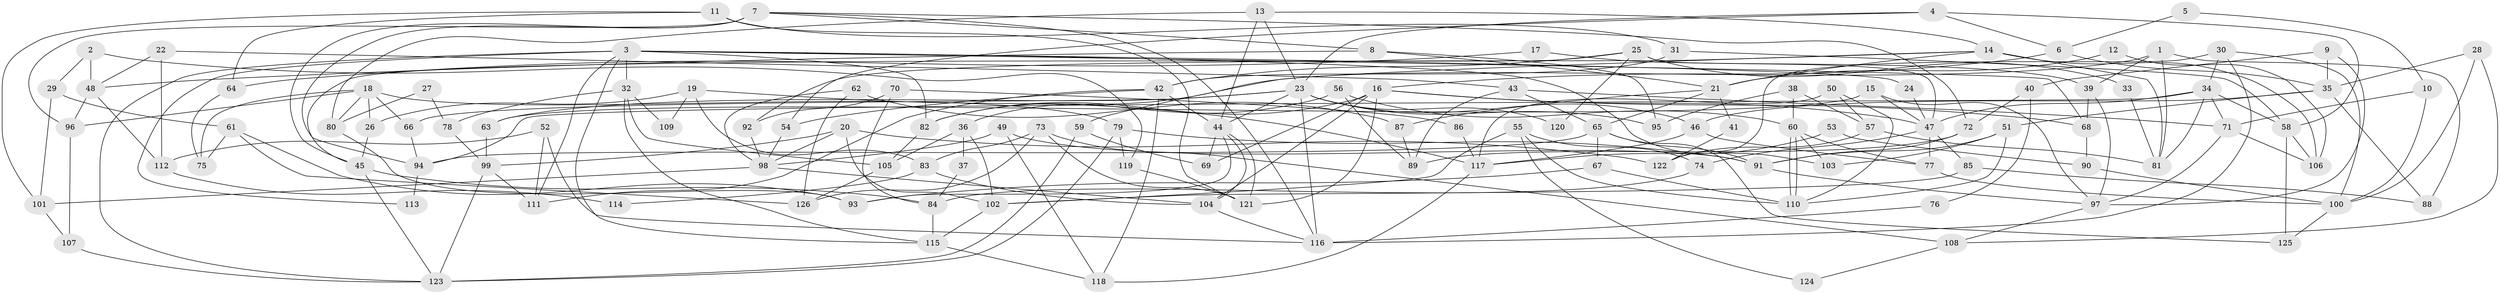 // coarse degree distribution, {4: 0.21052631578947367, 3: 0.18421052631578946, 7: 0.10526315789473684, 8: 0.06578947368421052, 5: 0.19736842105263158, 10: 0.039473684210526314, 6: 0.11842105263157894, 2: 0.039473684210526314, 9: 0.039473684210526314}
// Generated by graph-tools (version 1.1) at 2025/37/03/04/25 23:37:13]
// undirected, 126 vertices, 252 edges
graph export_dot {
  node [color=gray90,style=filled];
  1;
  2;
  3;
  4;
  5;
  6;
  7;
  8;
  9;
  10;
  11;
  12;
  13;
  14;
  15;
  16;
  17;
  18;
  19;
  20;
  21;
  22;
  23;
  24;
  25;
  26;
  27;
  28;
  29;
  30;
  31;
  32;
  33;
  34;
  35;
  36;
  37;
  38;
  39;
  40;
  41;
  42;
  43;
  44;
  45;
  46;
  47;
  48;
  49;
  50;
  51;
  52;
  53;
  54;
  55;
  56;
  57;
  58;
  59;
  60;
  61;
  62;
  63;
  64;
  65;
  66;
  67;
  68;
  69;
  70;
  71;
  72;
  73;
  74;
  75;
  76;
  77;
  78;
  79;
  80;
  81;
  82;
  83;
  84;
  85;
  86;
  87;
  88;
  89;
  90;
  91;
  92;
  93;
  94;
  95;
  96;
  97;
  98;
  99;
  100;
  101;
  102;
  103;
  104;
  105;
  106;
  107;
  108;
  109;
  110;
  111;
  112;
  113;
  114;
  115;
  116;
  117;
  118;
  119;
  120;
  121;
  122;
  123;
  124;
  125;
  126;
  1 -- 88;
  1 -- 81;
  1 -- 36;
  1 -- 39;
  2 -- 119;
  2 -- 48;
  2 -- 29;
  3 -- 103;
  3 -- 115;
  3 -- 24;
  3 -- 32;
  3 -- 68;
  3 -- 82;
  3 -- 111;
  3 -- 113;
  3 -- 123;
  4 -- 23;
  4 -- 6;
  4 -- 54;
  4 -- 58;
  5 -- 6;
  5 -- 10;
  6 -- 16;
  6 -- 35;
  7 -- 94;
  7 -- 72;
  7 -- 8;
  7 -- 45;
  7 -- 96;
  7 -- 116;
  8 -- 21;
  8 -- 48;
  8 -- 95;
  9 -- 97;
  9 -- 35;
  9 -- 40;
  10 -- 100;
  10 -- 71;
  11 -- 31;
  11 -- 121;
  11 -- 64;
  11 -- 101;
  12 -- 106;
  12 -- 21;
  13 -- 44;
  13 -- 23;
  13 -- 14;
  13 -- 80;
  14 -- 59;
  14 -- 21;
  14 -- 81;
  14 -- 92;
  14 -- 106;
  15 -- 47;
  15 -- 63;
  15 -- 97;
  16 -- 104;
  16 -- 121;
  16 -- 47;
  16 -- 68;
  16 -- 69;
  16 -- 82;
  17 -- 39;
  17 -- 64;
  18 -- 96;
  18 -- 79;
  18 -- 26;
  18 -- 66;
  18 -- 75;
  18 -- 80;
  19 -- 117;
  19 -- 26;
  19 -- 83;
  19 -- 109;
  20 -- 98;
  20 -- 99;
  20 -- 102;
  20 -- 122;
  21 -- 65;
  21 -- 41;
  21 -- 87;
  22 -- 48;
  22 -- 43;
  22 -- 112;
  23 -- 44;
  23 -- 116;
  23 -- 46;
  23 -- 63;
  23 -- 66;
  23 -- 95;
  23 -- 120;
  24 -- 47;
  25 -- 42;
  25 -- 45;
  25 -- 33;
  25 -- 47;
  25 -- 120;
  26 -- 45;
  27 -- 80;
  27 -- 78;
  28 -- 108;
  28 -- 35;
  28 -- 100;
  29 -- 61;
  29 -- 101;
  30 -- 34;
  30 -- 122;
  30 -- 100;
  30 -- 116;
  31 -- 42;
  31 -- 58;
  32 -- 115;
  32 -- 78;
  32 -- 105;
  32 -- 109;
  33 -- 81;
  34 -- 47;
  34 -- 71;
  34 -- 58;
  34 -- 81;
  34 -- 94;
  35 -- 46;
  35 -- 51;
  35 -- 88;
  36 -- 105;
  36 -- 37;
  36 -- 102;
  37 -- 84;
  38 -- 95;
  38 -- 60;
  38 -- 57;
  39 -- 68;
  39 -- 97;
  40 -- 72;
  40 -- 76;
  41 -- 122;
  42 -- 118;
  42 -- 44;
  42 -- 54;
  42 -- 111;
  43 -- 65;
  43 -- 71;
  43 -- 89;
  44 -- 93;
  44 -- 104;
  44 -- 69;
  44 -- 121;
  45 -- 123;
  45 -- 84;
  46 -- 77;
  46 -- 117;
  47 -- 74;
  47 -- 77;
  47 -- 85;
  48 -- 112;
  48 -- 96;
  49 -- 98;
  49 -- 91;
  49 -- 118;
  50 -- 57;
  50 -- 117;
  50 -- 110;
  51 -- 110;
  51 -- 91;
  51 -- 103;
  52 -- 111;
  52 -- 116;
  52 -- 112;
  53 -- 117;
  53 -- 90;
  54 -- 98;
  55 -- 110;
  55 -- 102;
  55 -- 74;
  55 -- 124;
  56 -- 60;
  56 -- 82;
  56 -- 89;
  57 -- 81;
  57 -- 122;
  58 -- 106;
  58 -- 125;
  59 -- 69;
  59 -- 123;
  60 -- 110;
  60 -- 110;
  60 -- 77;
  60 -- 103;
  61 -- 93;
  61 -- 126;
  61 -- 75;
  62 -- 87;
  62 -- 98;
  62 -- 126;
  63 -- 99;
  64 -- 75;
  65 -- 94;
  65 -- 125;
  65 -- 67;
  65 -- 91;
  66 -- 94;
  67 -- 110;
  67 -- 93;
  68 -- 90;
  70 -- 92;
  70 -- 84;
  70 -- 86;
  71 -- 106;
  71 -- 97;
  72 -- 91;
  72 -- 89;
  73 -- 83;
  73 -- 126;
  73 -- 108;
  73 -- 121;
  74 -- 84;
  76 -- 116;
  77 -- 100;
  78 -- 99;
  79 -- 91;
  79 -- 123;
  79 -- 119;
  80 -- 93;
  82 -- 105;
  83 -- 104;
  83 -- 114;
  84 -- 115;
  85 -- 102;
  85 -- 88;
  86 -- 117;
  87 -- 89;
  90 -- 100;
  91 -- 97;
  92 -- 98;
  94 -- 113;
  96 -- 107;
  97 -- 108;
  98 -- 101;
  98 -- 104;
  99 -- 111;
  99 -- 123;
  100 -- 125;
  101 -- 107;
  102 -- 115;
  104 -- 116;
  105 -- 126;
  107 -- 123;
  108 -- 124;
  112 -- 114;
  115 -- 118;
  117 -- 118;
  119 -- 121;
}
